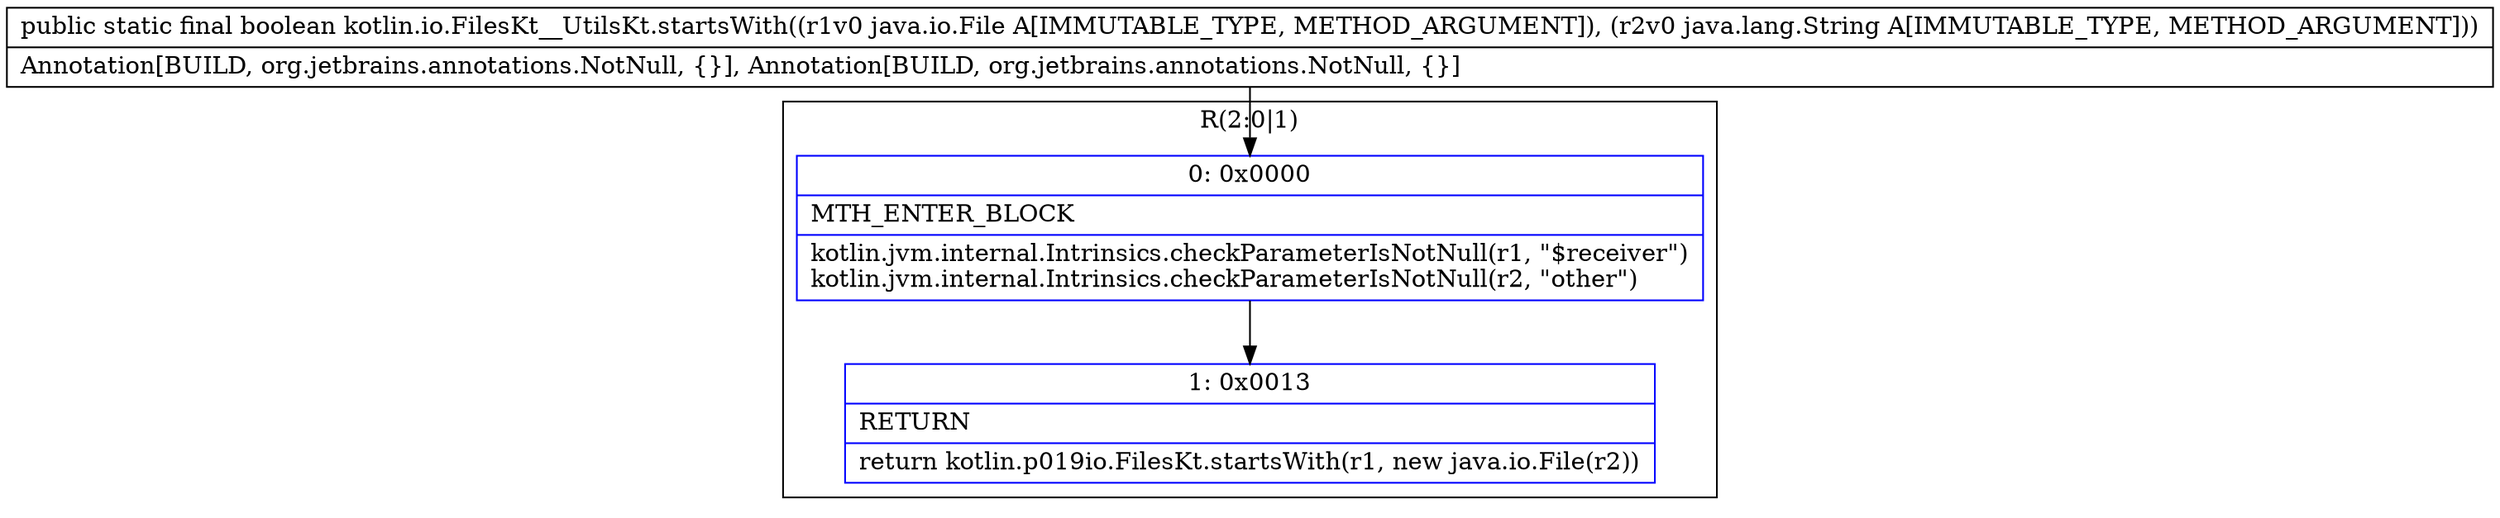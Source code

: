 digraph "CFG forkotlin.io.FilesKt__UtilsKt.startsWith(Ljava\/io\/File;Ljava\/lang\/String;)Z" {
subgraph cluster_Region_1166257754 {
label = "R(2:0|1)";
node [shape=record,color=blue];
Node_0 [shape=record,label="{0\:\ 0x0000|MTH_ENTER_BLOCK\l|kotlin.jvm.internal.Intrinsics.checkParameterIsNotNull(r1, \"$receiver\")\lkotlin.jvm.internal.Intrinsics.checkParameterIsNotNull(r2, \"other\")\l}"];
Node_1 [shape=record,label="{1\:\ 0x0013|RETURN\l|return kotlin.p019io.FilesKt.startsWith(r1, new java.io.File(r2))\l}"];
}
MethodNode[shape=record,label="{public static final boolean kotlin.io.FilesKt__UtilsKt.startsWith((r1v0 java.io.File A[IMMUTABLE_TYPE, METHOD_ARGUMENT]), (r2v0 java.lang.String A[IMMUTABLE_TYPE, METHOD_ARGUMENT]))  | Annotation[BUILD, org.jetbrains.annotations.NotNull, \{\}], Annotation[BUILD, org.jetbrains.annotations.NotNull, \{\}]\l}"];
MethodNode -> Node_0;
Node_0 -> Node_1;
}

